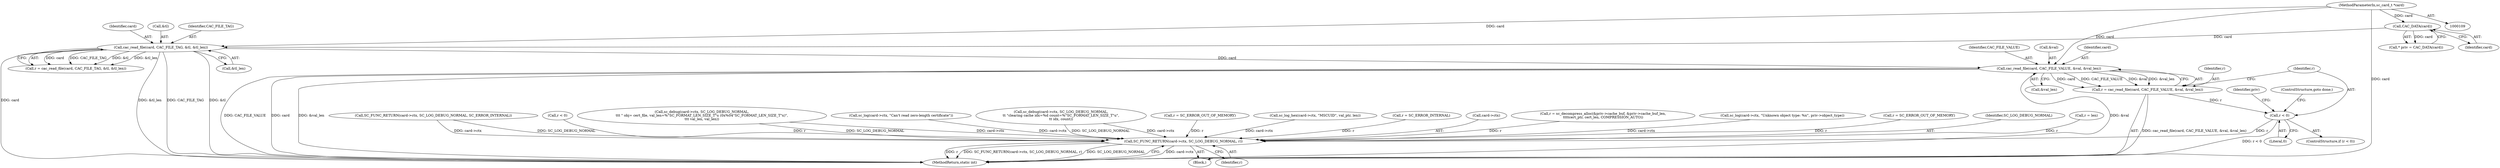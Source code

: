 digraph "0_OpenSC_8fe377e93b4b56060e5bbfb6f3142ceaeca744fa_3@API" {
"1000257" [label="(Call,cac_read_file(card, CAC_FILE_VALUE, &val, &val_len))"];
"1000242" [label="(Call,cac_read_file(card, CAC_FILE_TAG, &tl, &tl_len))"];
"1000119" [label="(Call,CAC_DATA(card))"];
"1000110" [label="(MethodParameterIn,sc_card_t *card)"];
"1000255" [label="(Call,r = cac_read_file(card, CAC_FILE_VALUE, &val, &val_len))"];
"1000265" [label="(Call,r < 0)"];
"1000621" [label="(Call,SC_FUNC_RETURN(card->ctx, SC_LOG_DEBUG_NORMAL, r))"];
"1000258" [label="(Identifier,card)"];
"1000234" [label="(Call,SC_FUNC_RETURN(card->ctx, SC_LOG_DEBUG_NORMAL, SC_ERROR_INTERNAL))"];
"1000488" [label="(Call,sc_log_hex(card->ctx, \"MSCUID\", val_ptr, len))"];
"1000582" [label="(Call,r = SC_ERROR_INTERNAL)"];
"1000622" [label="(Call,card->ctx)"];
"1000240" [label="(Call,r = cac_read_file(card, CAC_FILE_TAG, &tl, &tl_len))"];
"1000621" [label="(Call,SC_FUNC_RETURN(card->ctx, SC_LOG_DEBUG_NORMAL, r))"];
"1000512" [label="(Call,r = sc_decompress_alloc(&priv->cache_buf, &priv->cache_buf_len,\n\t\t\t\tcert_ptr, cert_len, COMPRESSION_AUTO))"];
"1000574" [label="(Call,sc_log(card->ctx, \"Unknown object type: %x\", priv->object_type))"];
"1000627" [label="(MethodReturn,static int)"];
"1000255" [label="(Call,r = cac_read_file(card, CAC_FILE_VALUE, &val, &val_len))"];
"1000266" [label="(Identifier,r)"];
"1000262" [label="(Call,&val_len)"];
"1000257" [label="(Call,cac_read_file(card, CAC_FILE_VALUE, &val, &val_len))"];
"1000110" [label="(MethodParameterIn,sc_card_t *card)"];
"1000293" [label="(Call,r = SC_ERROR_OUT_OF_MEMORY)"];
"1000119" [label="(Call,CAC_DATA(card))"];
"1000117" [label="(Call,* priv = CAC_DATA(card))"];
"1000115" [label="(Block,)"];
"1000625" [label="(Identifier,SC_LOG_DEBUG_NORMAL)"];
"1000609" [label="(Call,r = len)"];
"1000271" [label="(Identifier,priv)"];
"1000264" [label="(ControlStructure,if (r < 0))"];
"1000120" [label="(Identifier,card)"];
"1000256" [label="(Identifier,r)"];
"1000247" [label="(Call,&tl_len)"];
"1000267" [label="(Literal,0)"];
"1000259" [label="(Identifier,CAC_FILE_VALUE)"];
"1000250" [label="(Call,r < 0)"];
"1000394" [label="(Call,sc_debug(card->ctx, SC_LOG_DEBUG_NORMAL,\n\t\t\t \" obj= cert_file, val_len=%\"SC_FORMAT_LEN_SIZE_T\"u (0x%04\"SC_FORMAT_LEN_SIZE_T\"x)\",\n\t\t\t val_len, val_len))"];
"1000243" [label="(Identifier,card)"];
"1000565" [label="(Call,sc_log(card->ctx, \"Can't read zero-length certificate\"))"];
"1000201" [label="(Call,sc_debug(card->ctx, SC_LOG_DEBUG_NORMAL,\n\t\t \"clearing cache idx=%d count=%\"SC_FORMAT_LEN_SIZE_T\"u\",\n\t\t idx, count))"];
"1000268" [label="(ControlStructure,goto done;)"];
"1000265" [label="(Call,r < 0)"];
"1000548" [label="(Call,r = SC_ERROR_OUT_OF_MEMORY)"];
"1000245" [label="(Call,&tl)"];
"1000242" [label="(Call,cac_read_file(card, CAC_FILE_TAG, &tl, &tl_len))"];
"1000260" [label="(Call,&val)"];
"1000244" [label="(Identifier,CAC_FILE_TAG)"];
"1000626" [label="(Identifier,r)"];
"1000257" -> "1000255"  [label="AST: "];
"1000257" -> "1000262"  [label="CFG: "];
"1000258" -> "1000257"  [label="AST: "];
"1000259" -> "1000257"  [label="AST: "];
"1000260" -> "1000257"  [label="AST: "];
"1000262" -> "1000257"  [label="AST: "];
"1000255" -> "1000257"  [label="CFG: "];
"1000257" -> "1000627"  [label="DDG: CAC_FILE_VALUE"];
"1000257" -> "1000627"  [label="DDG: &val"];
"1000257" -> "1000627"  [label="DDG: card"];
"1000257" -> "1000627"  [label="DDG: &val_len"];
"1000257" -> "1000255"  [label="DDG: card"];
"1000257" -> "1000255"  [label="DDG: CAC_FILE_VALUE"];
"1000257" -> "1000255"  [label="DDG: &val"];
"1000257" -> "1000255"  [label="DDG: &val_len"];
"1000242" -> "1000257"  [label="DDG: card"];
"1000110" -> "1000257"  [label="DDG: card"];
"1000242" -> "1000240"  [label="AST: "];
"1000242" -> "1000247"  [label="CFG: "];
"1000243" -> "1000242"  [label="AST: "];
"1000244" -> "1000242"  [label="AST: "];
"1000245" -> "1000242"  [label="AST: "];
"1000247" -> "1000242"  [label="AST: "];
"1000240" -> "1000242"  [label="CFG: "];
"1000242" -> "1000627"  [label="DDG: CAC_FILE_TAG"];
"1000242" -> "1000627"  [label="DDG: &tl"];
"1000242" -> "1000627"  [label="DDG: card"];
"1000242" -> "1000627"  [label="DDG: &tl_len"];
"1000242" -> "1000240"  [label="DDG: card"];
"1000242" -> "1000240"  [label="DDG: CAC_FILE_TAG"];
"1000242" -> "1000240"  [label="DDG: &tl"];
"1000242" -> "1000240"  [label="DDG: &tl_len"];
"1000119" -> "1000242"  [label="DDG: card"];
"1000110" -> "1000242"  [label="DDG: card"];
"1000119" -> "1000117"  [label="AST: "];
"1000119" -> "1000120"  [label="CFG: "];
"1000120" -> "1000119"  [label="AST: "];
"1000117" -> "1000119"  [label="CFG: "];
"1000119" -> "1000117"  [label="DDG: card"];
"1000110" -> "1000119"  [label="DDG: card"];
"1000110" -> "1000109"  [label="AST: "];
"1000110" -> "1000627"  [label="DDG: card"];
"1000255" -> "1000115"  [label="AST: "];
"1000256" -> "1000255"  [label="AST: "];
"1000266" -> "1000255"  [label="CFG: "];
"1000255" -> "1000627"  [label="DDG: cac_read_file(card, CAC_FILE_VALUE, &val, &val_len)"];
"1000255" -> "1000265"  [label="DDG: r"];
"1000265" -> "1000264"  [label="AST: "];
"1000265" -> "1000267"  [label="CFG: "];
"1000266" -> "1000265"  [label="AST: "];
"1000267" -> "1000265"  [label="AST: "];
"1000268" -> "1000265"  [label="CFG: "];
"1000271" -> "1000265"  [label="CFG: "];
"1000265" -> "1000627"  [label="DDG: r < 0"];
"1000265" -> "1000621"  [label="DDG: r"];
"1000621" -> "1000115"  [label="AST: "];
"1000621" -> "1000626"  [label="CFG: "];
"1000622" -> "1000621"  [label="AST: "];
"1000625" -> "1000621"  [label="AST: "];
"1000626" -> "1000621"  [label="AST: "];
"1000627" -> "1000621"  [label="CFG: "];
"1000621" -> "1000627"  [label="DDG: card->ctx"];
"1000621" -> "1000627"  [label="DDG: r"];
"1000621" -> "1000627"  [label="DDG: SC_FUNC_RETURN(card->ctx, SC_LOG_DEBUG_NORMAL, r)"];
"1000621" -> "1000627"  [label="DDG: SC_LOG_DEBUG_NORMAL"];
"1000574" -> "1000621"  [label="DDG: card->ctx"];
"1000488" -> "1000621"  [label="DDG: card->ctx"];
"1000234" -> "1000621"  [label="DDG: card->ctx"];
"1000234" -> "1000621"  [label="DDG: SC_LOG_DEBUG_NORMAL"];
"1000565" -> "1000621"  [label="DDG: card->ctx"];
"1000201" -> "1000621"  [label="DDG: card->ctx"];
"1000201" -> "1000621"  [label="DDG: SC_LOG_DEBUG_NORMAL"];
"1000394" -> "1000621"  [label="DDG: card->ctx"];
"1000394" -> "1000621"  [label="DDG: SC_LOG_DEBUG_NORMAL"];
"1000250" -> "1000621"  [label="DDG: r"];
"1000293" -> "1000621"  [label="DDG: r"];
"1000512" -> "1000621"  [label="DDG: r"];
"1000582" -> "1000621"  [label="DDG: r"];
"1000609" -> "1000621"  [label="DDG: r"];
"1000548" -> "1000621"  [label="DDG: r"];
}
